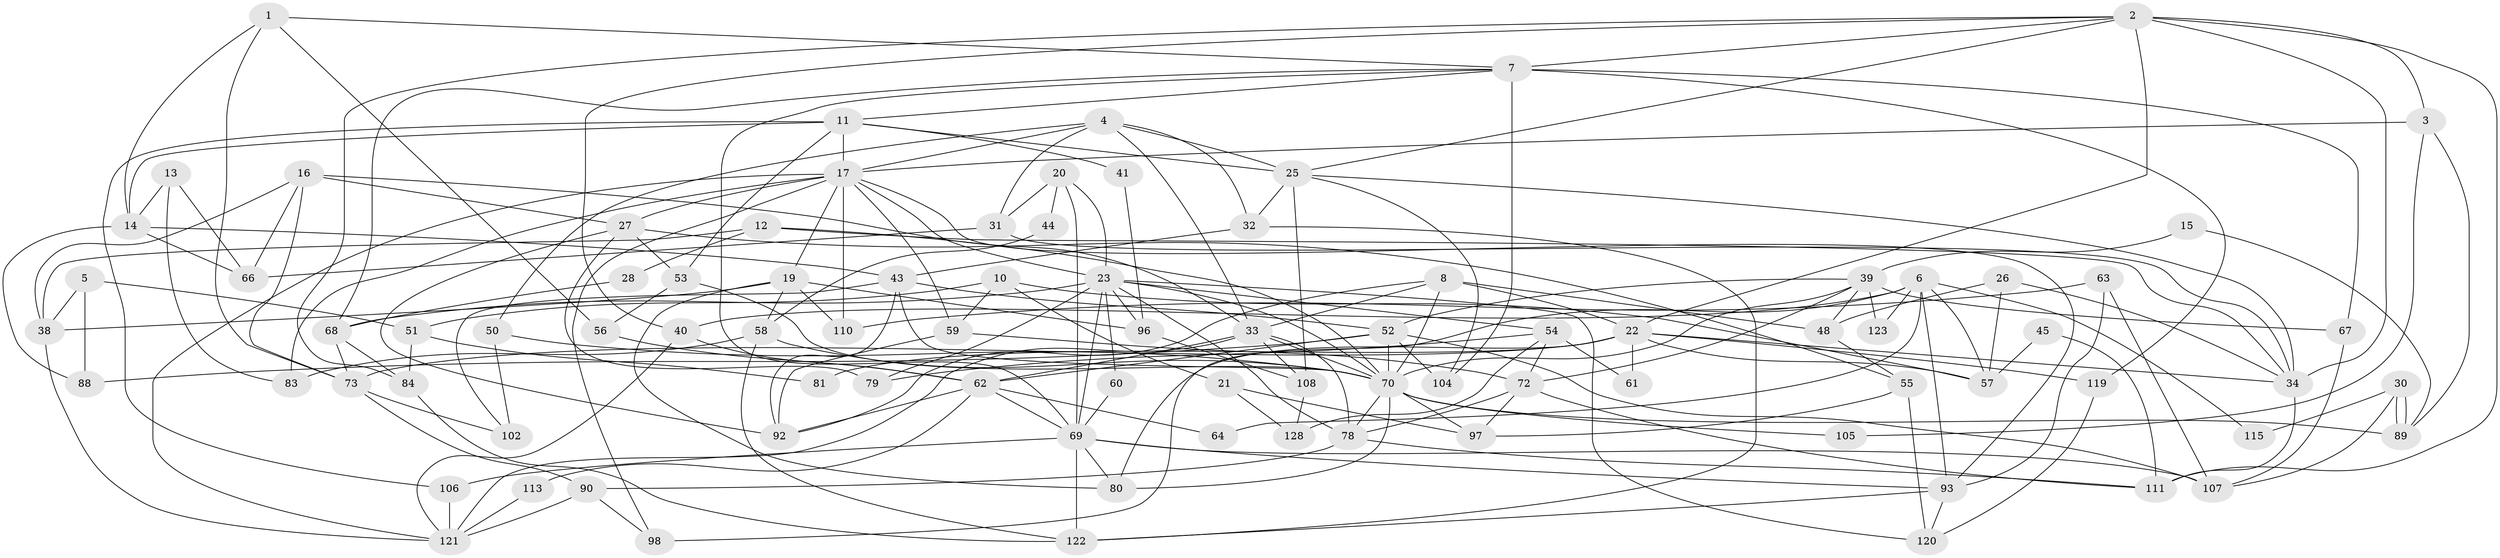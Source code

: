 // original degree distribution, {4: 0.29457364341085274, 6: 0.10077519379844961, 3: 0.23255813953488372, 5: 0.21705426356589147, 2: 0.13178294573643412, 7: 0.015503875968992248, 8: 0.007751937984496124}
// Generated by graph-tools (version 1.1) at 2025/18/03/04/25 18:18:37]
// undirected, 90 vertices, 210 edges
graph export_dot {
graph [start="1"]
  node [color=gray90,style=filled];
  1;
  2 [super="+100+9+36"];
  3;
  4;
  5;
  6 [super="+29+77"];
  7 [super="+37"];
  8;
  10;
  11 [super="+126"];
  12;
  13;
  14 [super="+24"];
  15;
  16;
  17 [super="+18+103+46"];
  19 [super="+42"];
  20;
  21;
  22 [super="+71+114"];
  23 [super="+86+112"];
  25 [super="+49+47"];
  26;
  27;
  28;
  30;
  31;
  32;
  33 [super="+94"];
  34 [super="+35"];
  38;
  39 [super="+116"];
  40;
  41;
  43;
  44;
  45;
  48;
  50;
  51;
  52 [super="+65"];
  53;
  54;
  55;
  56;
  57 [super="+87"];
  58;
  59;
  60;
  61;
  62 [super="+75"];
  63 [super="+74"];
  64;
  66;
  67;
  68;
  69 [super="+99+125"];
  70 [super="+76"];
  72 [super="+101"];
  73;
  78 [super="+127"];
  79;
  80;
  81;
  83;
  84;
  88;
  89;
  90;
  92;
  93 [super="+118"];
  96;
  97;
  98;
  102;
  104;
  105;
  106;
  107 [super="+117"];
  108;
  110;
  111;
  113;
  115;
  119;
  120;
  121 [super="+124"];
  122;
  123;
  128;
  1 -- 73;
  1 -- 14;
  1 -- 56;
  1 -- 7;
  2 -- 34 [weight=2];
  2 -- 84;
  2 -- 3;
  2 -- 40;
  2 -- 25;
  2 -- 111;
  2 -- 22;
  2 -- 7 [weight=2];
  3 -- 89;
  3 -- 105;
  3 -- 17;
  4 -- 31;
  4 -- 32;
  4 -- 50;
  4 -- 33;
  4 -- 17;
  4 -- 25;
  5 -- 51;
  5 -- 38;
  5 -- 88;
  6 -- 98;
  6 -- 123 [weight=2];
  6 -- 64;
  6 -- 115;
  6 -- 40;
  6 -- 57;
  6 -- 93;
  7 -- 67;
  7 -- 104;
  7 -- 69;
  7 -- 68;
  7 -- 119;
  7 -- 11;
  8 -- 92;
  8 -- 22;
  8 -- 48;
  8 -- 33;
  8 -- 70;
  10 -- 21;
  10 -- 51;
  10 -- 59;
  10 -- 57;
  11 -- 106;
  11 -- 17;
  11 -- 53;
  11 -- 41;
  11 -- 14;
  11 -- 25;
  12 -- 34;
  12 -- 28;
  12 -- 38;
  12 -- 70;
  13 -- 66;
  13 -- 14;
  13 -- 83;
  14 -- 43;
  14 -- 88;
  14 -- 66;
  15 -- 89;
  15 -- 39;
  16 -- 73;
  16 -- 27;
  16 -- 38;
  16 -- 66;
  16 -- 33;
  17 -- 93;
  17 -- 23;
  17 -- 98;
  17 -- 121;
  17 -- 110;
  17 -- 83;
  17 -- 59;
  17 -- 27;
  17 -- 19 [weight=2];
  19 -- 38;
  19 -- 110;
  19 -- 80;
  19 -- 96;
  19 -- 58;
  20 -- 31;
  20 -- 44;
  20 -- 23;
  20 -- 69;
  21 -- 97;
  21 -- 128;
  22 -- 80;
  22 -- 34;
  22 -- 119;
  22 -- 61;
  22 -- 81;
  22 -- 73;
  22 -- 57;
  23 -- 68;
  23 -- 78;
  23 -- 120;
  23 -- 70;
  23 -- 96;
  23 -- 54;
  23 -- 60;
  23 -- 79;
  23 -- 69;
  25 -- 32;
  25 -- 108;
  25 -- 34;
  25 -- 104;
  26 -- 48;
  26 -- 57 [weight=2];
  26 -- 34;
  27 -- 53;
  27 -- 55;
  27 -- 79;
  27 -- 92;
  28 -- 68;
  30 -- 89;
  30 -- 89;
  30 -- 107;
  30 -- 115;
  31 -- 66;
  31 -- 34;
  32 -- 43;
  32 -- 122;
  33 -- 70 [weight=2];
  33 -- 108;
  33 -- 78;
  33 -- 62;
  33 -- 121;
  34 -- 111 [weight=2];
  38 -- 121;
  39 -- 52 [weight=2];
  39 -- 48;
  39 -- 72;
  39 -- 67;
  39 -- 123;
  39 -- 70;
  40 -- 62;
  40 -- 121;
  41 -- 96;
  43 -- 52;
  43 -- 70;
  43 -- 92;
  43 -- 102;
  44 -- 58;
  45 -- 111;
  45 -- 57;
  48 -- 55;
  50 -- 102;
  50 -- 70;
  51 -- 84;
  51 -- 81;
  52 -- 104;
  52 -- 107;
  52 -- 62;
  52 -- 88;
  52 -- 70;
  53 -- 56;
  53 -- 70;
  54 -- 79;
  54 -- 72;
  54 -- 61;
  54 -- 128;
  55 -- 97;
  55 -- 120;
  56 -- 62;
  58 -- 83;
  58 -- 122;
  58 -- 70;
  59 -- 92;
  59 -- 72;
  60 -- 69;
  62 -- 92;
  62 -- 64;
  62 -- 113;
  62 -- 69;
  63 -- 107;
  63 -- 110;
  63 -- 93;
  67 -- 107;
  68 -- 73;
  68 -- 84;
  69 -- 122;
  69 -- 93;
  69 -- 106;
  69 -- 80;
  69 -- 107;
  70 -- 80;
  70 -- 97;
  70 -- 105;
  70 -- 78;
  70 -- 89;
  72 -- 97;
  72 -- 111;
  72 -- 78;
  73 -- 102;
  73 -- 90;
  78 -- 90;
  78 -- 111;
  84 -- 122;
  90 -- 98;
  90 -- 121;
  93 -- 120;
  93 -- 122;
  96 -- 108;
  106 -- 121;
  108 -- 128;
  113 -- 121;
  119 -- 120;
}
